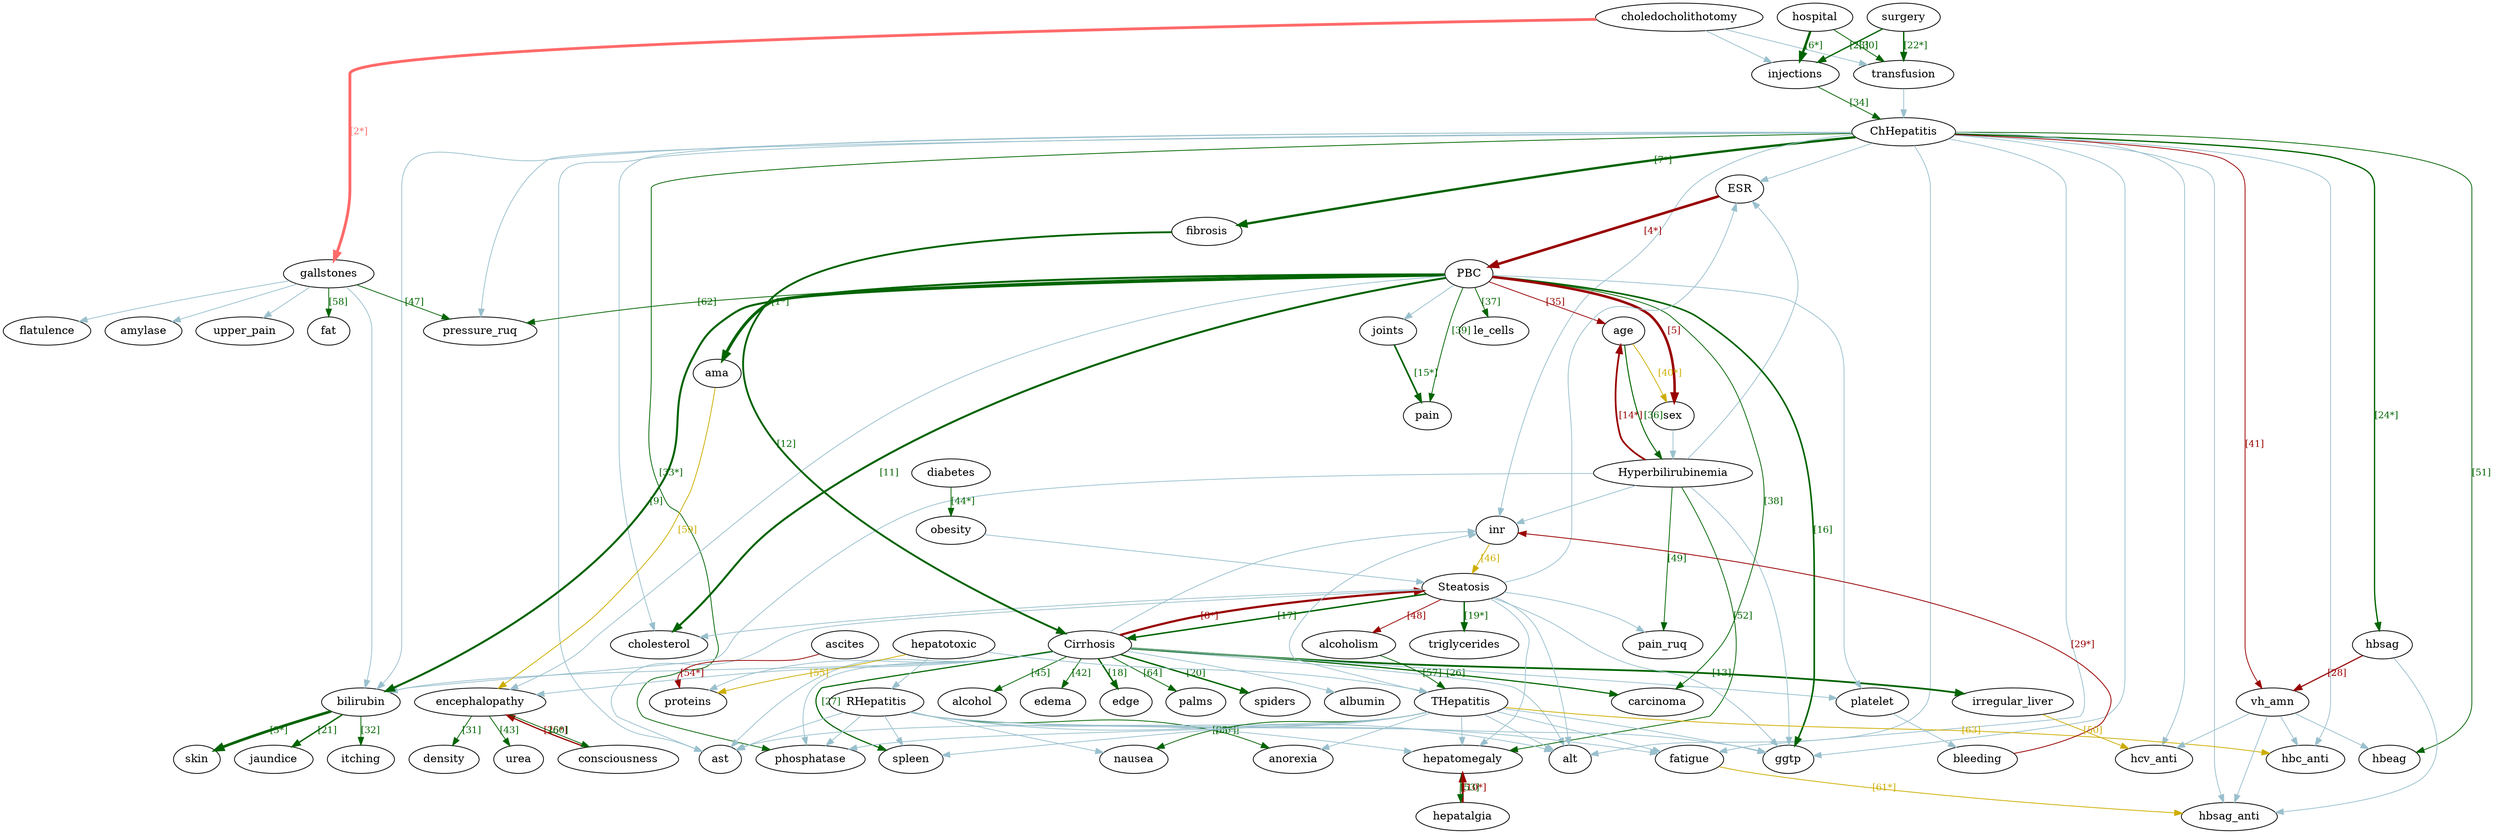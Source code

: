 // {'in': 'experiments/bn/hepar2.dsc', 'id': 'HC/STD/hepar2/N1000', 'randomise': [], 'var_order': ['ChHepatitis', 'Cirrhosis', 'ESR', 'Hyperbilirubinemia', 'PBC', 'RHepatitis', 'Steatosis', 'THepatitis', 'age', 'albumin', 'alcohol', 'alcoholism', 'alt', 'ama', 'amylase', 'anorexia', 'ascites', 'ast', 'bilirubin', 'bleeding', 'carcinoma', 'choledocholithotomy', 'cholesterol', 'consciousness', 'density', 'diabetes', 'edema', 'edge', 'encephalopathy', 'fat', 'fatigue', 'fibrosis', 'flatulence', 'gallstones', 'ggtp', 'hbc_anti', 'hbeag', 'hbsag', 'hbsag_anti', 'hcv_anti', 'hepatalgia', 'hepatomegaly', 'hepatotoxic', 'hospital', 'injections', 'inr', 'irregular_liver', 'itching', 'jaundice', 'joints', 'le_cells', 'nausea', 'obesity', 'pain', 'pain_ruq', 'palms', 'phosphatase', 'platelet', 'pressure_ruq', 'proteins', 'sex', 'skin', 'spiders', 'spleen', 'surgery', 'transfusion', 'triglycerides', 'upper_pain', 'urea', 'vh_amn'], 'score': -37.22376, 'algorithm': 'HC', 'N': 1000, 'params': {'score': 'bic', 'base': 'e', 'k': 1}, 'dataset': True, 'os': 'Windows v10.0.22621', 'cpu': 'Intel(R) Core(TM) i7-10510U CPU @ 1.80GHz', 'python': '3.8.2.final.0 (64 bit)', 'ram': 16, 'software_version': 94}
digraph {
	graph [dpi=300 splines=true start=42]
	ChHepatitis [label=ChHepatitis pos="10.148,4.875!"]
	Cirrhosis [label=Cirrhosis pos="26.300,2.562!"]
	ESR [label=ESR pos="9.495,1.406!"]
	Hyperbilirubinemia [label=Hyperbilirubinemia pos="13.064,2.562!"]
	PBC [label=PBC pos="9.648,2.562!"]
	RHepatitis [label=RHepatitis pos="36.633,2.562!"]
	Steatosis [label=Steatosis pos="24.106,3.719!"]
	THepatitis [label=THepatitis pos="33.786,2.562!"]
	age [label=age pos="11.745,3.719!"]
	albumin [label=albumin pos="29.869,1.406!"]
	alcohol [label=alcohol pos="31.231,1.406!"]
	alcoholism [label=alcoholism pos="43.300,4.875!"]
	alt [label=alt pos="35.425,1.406!"]
	ama [label=ama pos="3.828,1.406!"]
	amylase [label=amylase pos="0.578,7.188!"]
	anorexia [label=anorexia pos="37.897,1.406!"]
	ascites [label=ascites pos="27.189,0.250!"]
	ast [label=ast pos="40.481,1.406!"]
	bilirubin [label=bilirubin pos="8.273,1.406!"]
	bleeding [label=bleeding pos="13.800,0.250!"]
	carcinoma [label=carcinoma pos="18.439,1.406!"]
	choledocholithotomy [label=choledocholithotomy pos="6.662,7.188!"]
	cholesterol [label=cholesterol pos="10.842,1.406!"]
	consciousness [label=consciousness pos="15.522,0.250!"]
	density [label=density pos="17.175,0.250!"]
	diabetes [label=diabetes pos="32.328,6.031!"]
	edema [label=edema pos="32.508,1.406!"]
	"edge" [label="edge" pos="22.772,1.406!"]
	encephalopathy [label=encephalopathy pos="16.536,1.406!"]
	fat [label=fat pos="3.231,7.188!"]
	fatigue [label=fatigue pos="42.022,1.406!"]
	fibrosis [label=fibrosis pos="28.231,3.719!"]
	flatulence [label=flatulence pos="4.509,7.188!"]
	gallstones [label=gallstones pos="3.231,8.344!"]
	ggtp [label=ggtp pos="19.758,1.406!"]
	hbc_anti [label=hbc_anti pos="6.689,3.719!"]
	hbeag [label=hbeag pos="7.995,3.719!"]
	hbsag [label=hbsag pos="3.967,3.719!"]
	hbsag_anti [label=hbsag_anti pos="3.967,2.562!"]
	hcv_anti [label=hcv_anti pos="5.259,3.719!"]
	hepatalgia [label=hepatalgia pos="21.258,0.250!"]
	hepatomegaly [label=hepatomegaly pos="21.258,1.406!"]
	hepatotoxic [label=hepatotoxic pos="34.675,3.719!"]
	hospital [label=hospital pos="10.412,7.188!"]
	injections [label=injections pos="9.050,6.031!"]
	inr [label=inr pos="14.953,1.406!"]
	irregular_liver [label=irregular_liver pos="24.300,1.406!"]
	itching [label=itching pos="6.925,0.250!"]
	jaundice [label=jaundice pos="8.273,0.250!"]
	joints [label=joints pos="6.995,1.406!"]
	le_cells [label=le_cells pos="5.773,1.406!"]
	nausea [label=nausea pos="39.272,1.406!"]
	obesity [label=obesity pos="32.328,4.875!"]
	pain [label=pain pos="5.245,0.250!"]
	pain_ruq [label=pain_ruq pos="12.412,1.406!"]
	palms [label=palms pos="25.911,1.406!"]
	phosphatase [label=phosphatase pos="34.022,1.406!"]
	platelet [label=platelet pos="13.800,1.406!"]
	pressure_ruq [label=pressure_ruq pos="2.078,1.406!"]
	proteins [label=proteins pos="27.189,1.406!"]
	sex [label=sex pos="12.898,3.719!"]
	skin [label=skin pos="9.481,0.250!"]
	spiders [label=spiders pos="28.522,1.406!"]
	spleen [label=spleen pos="36.522,1.406!"]
	surgery [label=surgery pos="11.759,7.188!"]
	transfusion [label=transfusion pos="10.675,6.031!"]
	triglycerides [label=triglycerides pos="24.106,2.562!"]
	upper_pain [label=upper_pain pos="8.884,7.188!"]
	urea [label=urea pos="18.328,0.250!"]
	vh_amn [label=vh_amn pos="5.717,6.031!"]
	PBC -> ama [label="[1*]  " color=darkgreen fontcolor=darkgreen fontsize=12 labelfloat=true penwidth=3.77]
	choledocholithotomy -> gallstones [label="[2*]  " color=indianred1 fontcolor=indianred1 fontsize=12 labelfloat=true penwidth=3.60]
	bilirubin -> skin [label="[3*]  " color=darkgreen fontcolor=darkgreen fontsize=12 labelfloat=true penwidth=3.44]
	ESR -> PBC [label="[4*]  " color="#990000" fontcolor="#990000" fontsize=12 labelfloat=true penwidth=3.28]
	PBC -> sex [label="[5]  " color="#990000" fontcolor="#990000" fontsize=12 labelfloat=true penwidth=3.21]
	hospital -> injections [label="[6*]  " color=darkgreen fontcolor=darkgreen fontsize=12 labelfloat=true penwidth=3.06]
	ChHepatitis -> fibrosis [label="[7*]  " color=darkgreen fontcolor=darkgreen fontsize=12 labelfloat=true penwidth=2.94]
	Cirrhosis -> Steatosis [label="[8*]  " color="#990000" fontcolor="#990000" fontsize=12 labelfloat=true penwidth=2.75]
	PBC -> bilirubin [label="[9]  " color=darkgreen fontcolor=darkgreen fontsize=12 labelfloat=true penwidth=2.57]
	hepatalgia -> hepatomegaly [label="[10*]  " color="#990000" fontcolor="#990000" fontsize=12 labelfloat=true penwidth=2.57]
	PBC -> cholesterol [label="[11]  " color=darkgreen fontcolor=darkgreen fontsize=12 labelfloat=true penwidth=2.55]
	fibrosis -> Cirrhosis [label="[12]  " color=darkgreen fontcolor=darkgreen fontsize=12 labelfloat=true penwidth=2.38]
	Cirrhosis -> irregular_liver [label="[13]  " color=darkgreen fontcolor=darkgreen fontsize=12 labelfloat=true penwidth=2.26]
	Hyperbilirubinemia -> age [label="[14*]  " color="#990000" fontcolor="#990000" fontsize=12 labelfloat=true penwidth=2.19]
	joints -> pain [label="[15*]  " color=darkgreen fontcolor=darkgreen fontsize=12 labelfloat=true penwidth=2.11]
	PBC -> ggtp [label="[16]  " color=darkgreen fontcolor=darkgreen fontsize=12 labelfloat=true penwidth=2.06]
	Steatosis -> Cirrhosis [label="[17]  " color=darkgreen fontcolor=darkgreen fontsize=12 labelfloat=true penwidth=1.87]
	Cirrhosis -> "edge" [label="[18]  " color=darkgreen fontcolor=darkgreen fontsize=12 labelfloat=true penwidth=1.86]
	Steatosis -> triglycerides [label="[19*]  " color=darkgreen fontcolor=darkgreen fontsize=12 labelfloat=true penwidth=1.78]
	Cirrhosis -> spiders [label="[20]  " color=darkgreen fontcolor=darkgreen fontsize=12 labelfloat=true penwidth=1.77]
	bilirubin -> jaundice [label="[21]  " color=darkgreen fontcolor=darkgreen fontsize=12 labelfloat=true penwidth=1.75]
	surgery -> transfusion [label="[22*]  " color=darkgreen fontcolor=darkgreen fontsize=12 labelfloat=true penwidth=1.72]
	surgery -> injections [label="[23]  " color=darkgreen fontcolor=darkgreen fontsize=12 labelfloat=true penwidth=1.62]
	ChHepatitis -> hbsag [label="[24*]  " color=darkgreen fontcolor=darkgreen fontsize=12 labelfloat=true penwidth=1.62]
	consciousness -> encephalopathy [label="[25*]  " color="#990000" fontcolor="#990000" fontsize=12 labelfloat=true penwidth=1.57]
	Cirrhosis -> carcinoma [label="[26]  " color=darkgreen fontcolor=darkgreen fontsize=12 labelfloat=true penwidth=1.46]
	Cirrhosis -> spleen [label="[27]  " color=darkgreen fontcolor=darkgreen fontsize=12 labelfloat=true penwidth=1.45]
	hbsag -> vh_amn [label="[28]  " color="#990000" fontcolor="#990000" fontsize=12 labelfloat=true penwidth=1.44]
	bleeding -> inr [label="[29*]  " color="#990000" fontcolor="#990000" fontsize=12 labelfloat=true penwidth=1.05]
	hospital -> transfusion [label="[30]  " color=darkgreen fontcolor=darkgreen fontsize=12 labelfloat=true penwidth=1.02]
	encephalopathy -> density [label="[31]  " color=darkgreen fontcolor=darkgreen fontsize=12 labelfloat=true penwidth=1.00]
	bilirubin -> itching [label="[32]  " color=darkgreen fontcolor=darkgreen fontsize=12 labelfloat=true penwidth=1.00]
	ChHepatitis -> phosphatase [label="[33*]  " color=darkgreen fontcolor=darkgreen fontsize=12 labelfloat=true penwidth=1.00]
	injections -> ChHepatitis [label="[34]  " color=darkgreen fontcolor=darkgreen fontsize=12 labelfloat=true penwidth=1.00]
	PBC -> age [label="[35]  " color="#990000" fontcolor="#990000" fontsize=12 labelfloat=true penwidth=1.00]
	age -> Hyperbilirubinemia [label="[36]  " color=darkgreen fontcolor=darkgreen fontsize=12 labelfloat=true penwidth=1.25]
	PBC -> le_cells [label="[37]  " color=darkgreen fontcolor=darkgreen fontsize=12 labelfloat=true penwidth=1.00]
	PBC -> carcinoma [label="[38]  " color=darkgreen fontcolor=darkgreen fontsize=12 labelfloat=true penwidth=1.00]
	PBC -> pain [label="[39]  " color=darkgreen fontcolor=darkgreen fontsize=12 labelfloat=true penwidth=1.00]
	age -> sex [label="[40*]  " color=gold3 fontcolor=gold3 fontsize=12 labelfloat=true penwidth=1.00]
	ChHepatitis -> vh_amn [label="[41]  " color="#990000" fontcolor="#990000" fontsize=12 labelfloat=true penwidth=1.00]
	Cirrhosis -> edema [label="[42]  " color=darkgreen fontcolor=darkgreen fontsize=12 labelfloat=true penwidth=1.00]
	encephalopathy -> urea [label="[43]  " color=darkgreen fontcolor=darkgreen fontsize=12 labelfloat=true penwidth=1.00]
	diabetes -> obesity [label="[44*]  " color=darkgreen fontcolor=darkgreen fontsize=12 labelfloat=true penwidth=1.00]
	Cirrhosis -> alcohol [label="[45]  " color=darkgreen fontcolor=darkgreen fontsize=12 labelfloat=true penwidth=1.00]
	inr -> Steatosis [label="[46]  " color=gold3 fontcolor=gold3 fontsize=12 labelfloat=true penwidth=1.00]
	gallstones -> pressure_ruq [label="[47]  " color=darkgreen fontcolor=darkgreen fontsize=12 labelfloat=true penwidth=1.00]
	Steatosis -> alcoholism [label="[48]  " color="#990000" fontcolor="#990000" fontsize=12 labelfloat=true penwidth=1.00]
	Hyperbilirubinemia -> pain_ruq [label="[49]  " color=darkgreen fontcolor=darkgreen fontsize=12 labelfloat=true penwidth=1.00]
	irregular_liver -> hcv_anti [label="[50]  " color=gold3 fontcolor=gold3 fontsize=12 labelfloat=true penwidth=1.00]
	ChHepatitis -> hbeag [label="[51]  " color=darkgreen fontcolor=darkgreen fontsize=12 labelfloat=true penwidth=1.00]
	Hyperbilirubinemia -> hepatomegaly [label="[52]  " color=darkgreen fontcolor=darkgreen fontsize=12 labelfloat=true penwidth=1.00]
	hepatomegaly -> hepatalgia [label="[53]  " color=darkgreen fontcolor=darkgreen fontsize=12 labelfloat=true penwidth=1.00]
	ascites -> proteins [label="[54*]  " color="#990000" fontcolor="#990000" fontsize=12 labelfloat=true penwidth=1.00]
	hepatotoxic -> proteins [label="[55]  " color=gold3 fontcolor=gold3 fontsize=12 labelfloat=true penwidth=1.00]
	RHepatitis -> anorexia [label="[56*]  " color=darkgreen fontcolor=darkgreen fontsize=12 labelfloat=true penwidth=1.00]
	alcoholism -> THepatitis [label="[57]  " color=darkgreen fontcolor=darkgreen fontsize=12 labelfloat=true penwidth=1.00]
	gallstones -> fat [label="[58]  " color=darkgreen fontcolor=darkgreen fontsize=12 labelfloat=true penwidth=1.00]
	ama -> encephalopathy [label="[59]  " color=gold3 fontcolor=gold3 fontsize=12 labelfloat=true penwidth=1.00]
	encephalopathy -> consciousness [label="[60]  " color=darkgreen fontcolor=darkgreen fontsize=12 labelfloat=true penwidth=1.00]
	fatigue -> hbsag_anti [label="[61*]  " color=gold3 fontcolor=gold3 fontsize=12 labelfloat=true penwidth=1.00]
	PBC -> pressure_ruq [label="[62]  " color=darkgreen fontcolor=darkgreen fontsize=12 labelfloat=true penwidth=1.00]
	THepatitis -> hbc_anti [label="[63]  " color=gold3 fontcolor=gold3 fontsize=12 labelfloat=true penwidth=1.00]
	Cirrhosis -> palms [label="[64]  " color=darkgreen fontcolor=darkgreen fontsize=12 labelfloat=true penwidth=1.00]
	THepatitis -> nausea [label="[65*]  " color=darkgreen fontcolor=darkgreen fontsize=12 labelfloat=true penwidth=1.00]
	gallstones -> upper_pain [color=lightblue3]
	sex -> Hyperbilirubinemia [color=lightblue3]
	RHepatitis -> phosphatase [color=lightblue3]
	THepatitis -> phosphatase [color=lightblue3]
	RHepatitis -> ast [color=lightblue3]
	Hyperbilirubinemia -> bilirubin [color=lightblue3]
	ChHepatitis -> ESR [color=lightblue3]
	THepatitis -> ast [color=lightblue3]
	ChHepatitis -> hcv_anti [color=lightblue3]
	RHepatitis -> ggtp [color=lightblue3]
	Cirrhosis -> proteins [color=lightblue3]
	RHepatitis -> alt [color=lightblue3]
	PBC -> platelet [color=lightblue3]
	THepatitis -> alt [color=lightblue3]
	obesity -> Steatosis [color=lightblue3]
	Hyperbilirubinemia -> ESR [color=lightblue3]
	Steatosis -> ESR [color=lightblue3]
	transfusion -> ChHepatitis [color=lightblue3]
	ChHepatitis -> ast [color=lightblue3]
	Steatosis -> ast [color=lightblue3]
	THepatitis -> ggtp [color=lightblue3]
	ChHepatitis -> alt [color=lightblue3]
	ChHepatitis -> ggtp [color=lightblue3]
	hbsag -> hbsag_anti [color=lightblue3]
	vh_amn -> hbeag [color=lightblue3]
	Steatosis -> ggtp [color=lightblue3]
	choledocholithotomy -> injections [color=lightblue3]
	gallstones -> bilirubin [color=lightblue3]
	Cirrhosis -> platelet [color=lightblue3]
	Steatosis -> alt [color=lightblue3]
	RHepatitis -> nausea [color=lightblue3]
	Hyperbilirubinemia -> ggtp [color=lightblue3]
	PBC -> encephalopathy [color=lightblue3]
	THepatitis -> anorexia [color=lightblue3]
	Cirrhosis -> bilirubin [color=lightblue3]
	THepatitis -> inr [color=lightblue3]
	ChHepatitis -> inr [color=lightblue3]
	RHepatitis -> hepatomegaly [color=lightblue3]
	THepatitis -> hepatomegaly [color=lightblue3]
	hepatotoxic -> THepatitis [color=lightblue3]
	platelet -> bleeding [color=lightblue3]
	Hyperbilirubinemia -> inr [color=lightblue3]
	Cirrhosis -> encephalopathy [color=lightblue3]
	gallstones -> amylase [color=lightblue3]
	Cirrhosis -> phosphatase [color=lightblue3]
	choledocholithotomy -> transfusion [color=lightblue3]
	Cirrhosis -> ast [color=lightblue3]
	Steatosis -> hepatomegaly [color=lightblue3]
	ChHepatitis -> cholesterol [color=lightblue3]
	RHepatitis -> spleen [color=lightblue3]
	PBC -> joints [color=lightblue3]
	Cirrhosis -> alt [color=lightblue3]
	THepatitis -> spleen [color=lightblue3]
	vh_amn -> hbc_anti [color=lightblue3]
	Steatosis -> cholesterol [color=lightblue3]
	ChHepatitis -> hbc_anti [color=lightblue3]
	vh_amn -> hbsag_anti [color=lightblue3]
	Cirrhosis -> inr [color=lightblue3]
	RHepatitis -> fatigue [color=lightblue3]
	Cirrhosis -> albumin [color=lightblue3]
	ChHepatitis -> pressure_ruq [color=lightblue3]
	ChHepatitis -> hbsag_anti [color=lightblue3]
	Steatosis -> pain_ruq [color=lightblue3]
	THepatitis -> fatigue [color=lightblue3]
	ChHepatitis -> fatigue [color=lightblue3]
	gallstones -> flatulence [color=lightblue3]
	ChHepatitis -> bilirubin [color=lightblue3]
	vh_amn -> hcv_anti [color=lightblue3]
	hepatotoxic -> RHepatitis [color=lightblue3]
}
